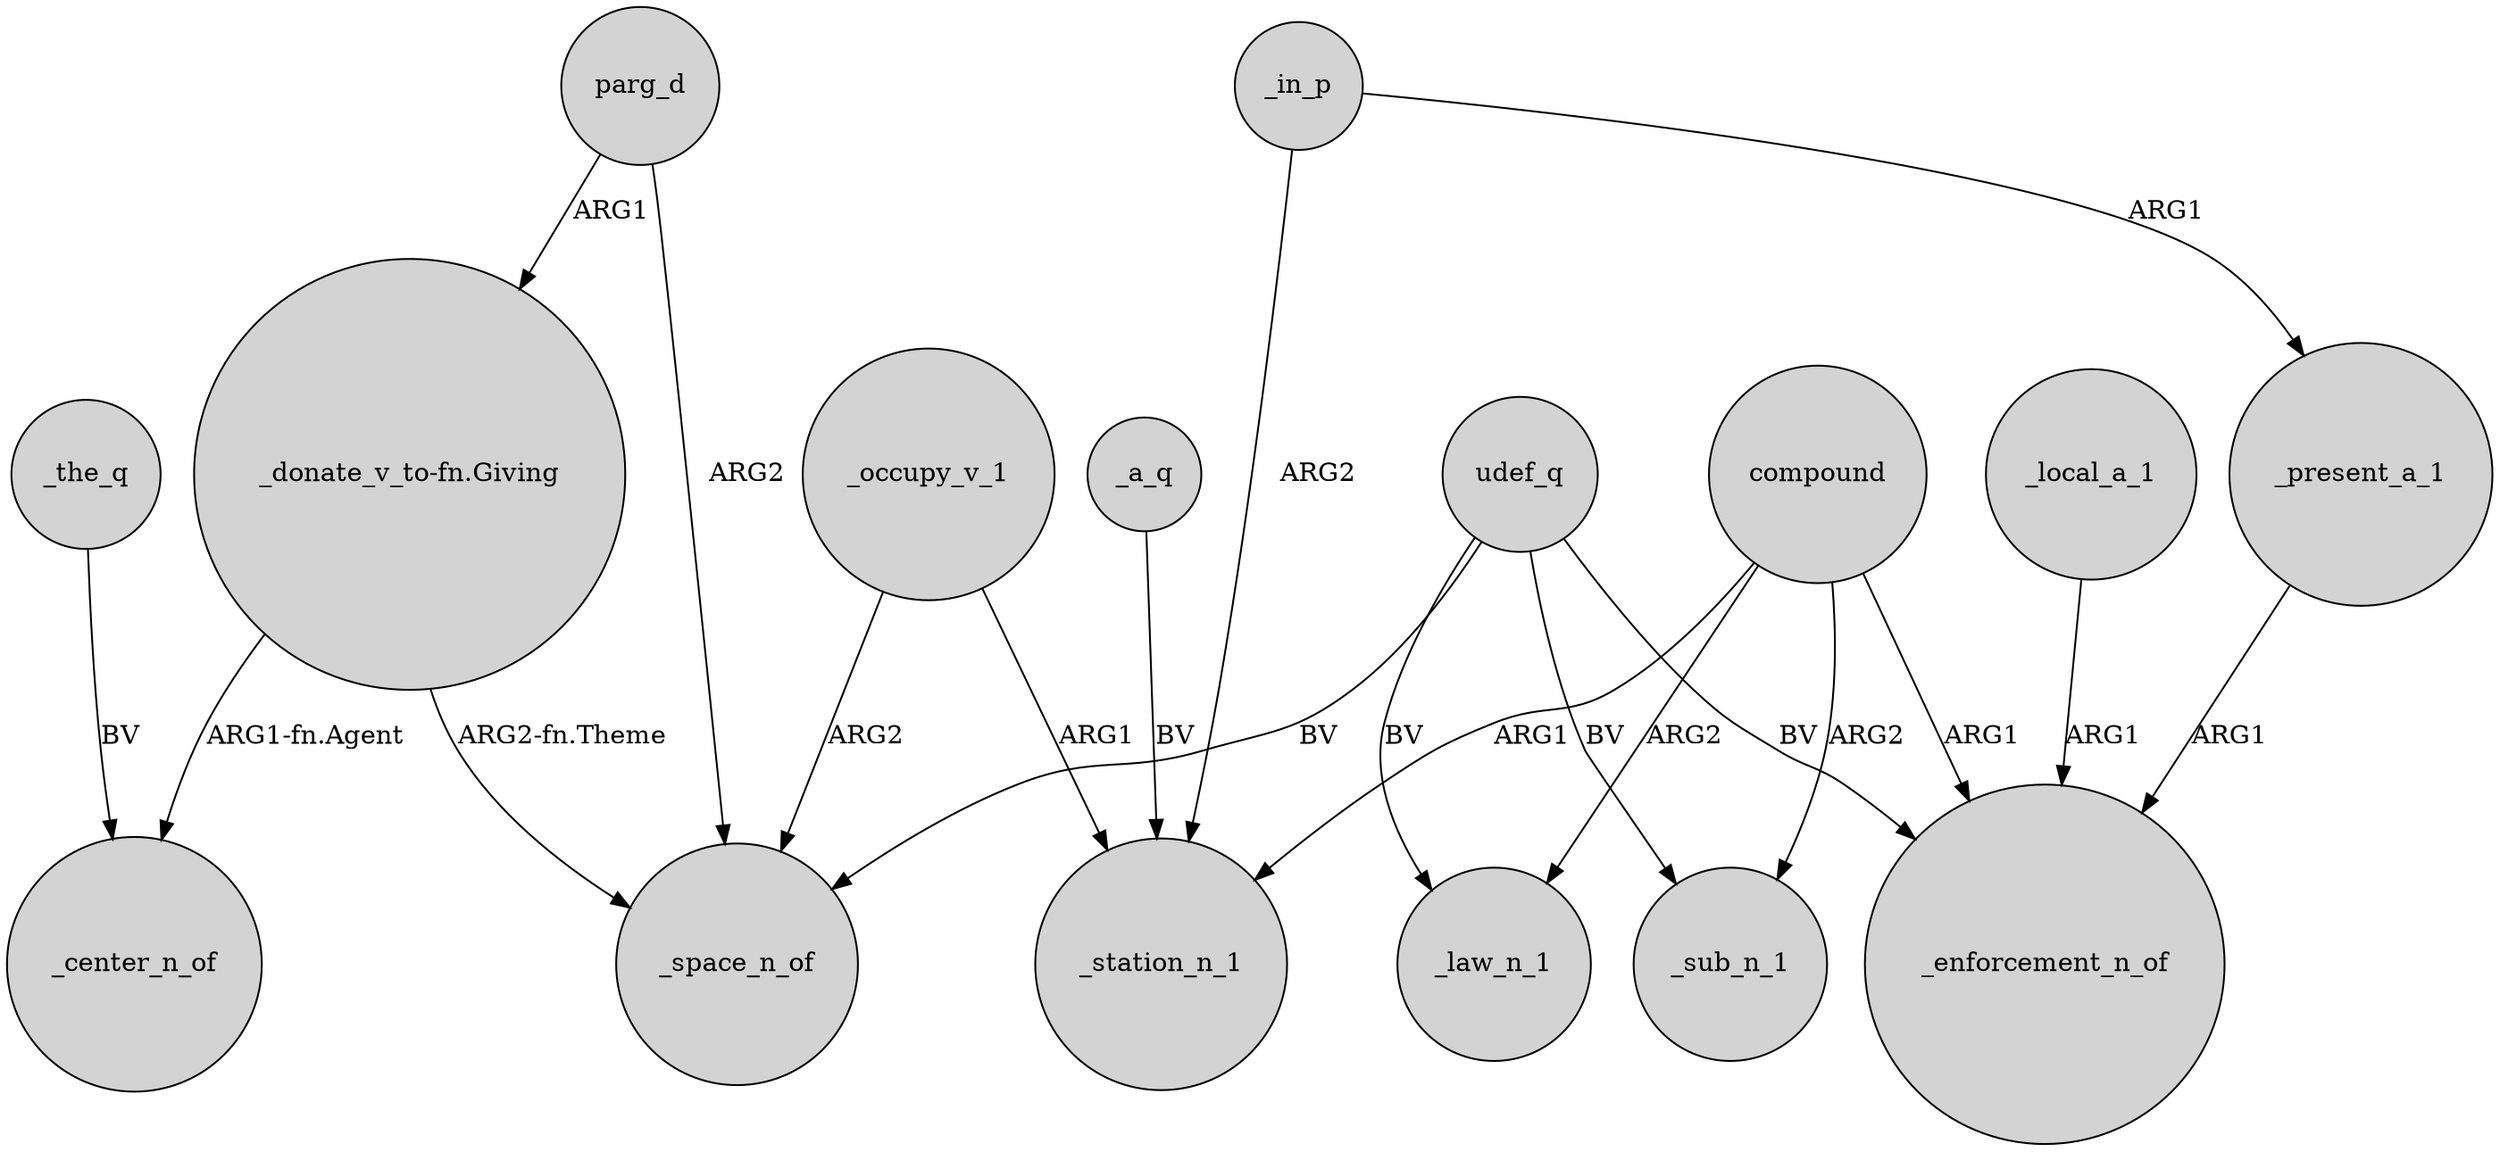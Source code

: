 digraph {
	node [shape=circle style=filled]
	parg_d -> "_donate_v_to-fn.Giving" [label=ARG1]
	_the_q -> _center_n_of [label=BV]
	_occupy_v_1 -> _station_n_1 [label=ARG1]
	udef_q -> _law_n_1 [label=BV]
	_a_q -> _station_n_1 [label=BV]
	_in_p -> _present_a_1 [label=ARG1]
	compound -> _enforcement_n_of [label=ARG1]
	compound -> _sub_n_1 [label=ARG2]
	compound -> _station_n_1 [label=ARG1]
	udef_q -> _space_n_of [label=BV]
	_present_a_1 -> _enforcement_n_of [label=ARG1]
	udef_q -> _enforcement_n_of [label=BV]
	"_donate_v_to-fn.Giving" -> _space_n_of [label="ARG2-fn.Theme"]
	_in_p -> _station_n_1 [label=ARG2]
	udef_q -> _sub_n_1 [label=BV]
	"_donate_v_to-fn.Giving" -> _center_n_of [label="ARG1-fn.Agent"]
	_local_a_1 -> _enforcement_n_of [label=ARG1]
	parg_d -> _space_n_of [label=ARG2]
	compound -> _law_n_1 [label=ARG2]
	_occupy_v_1 -> _space_n_of [label=ARG2]
}
